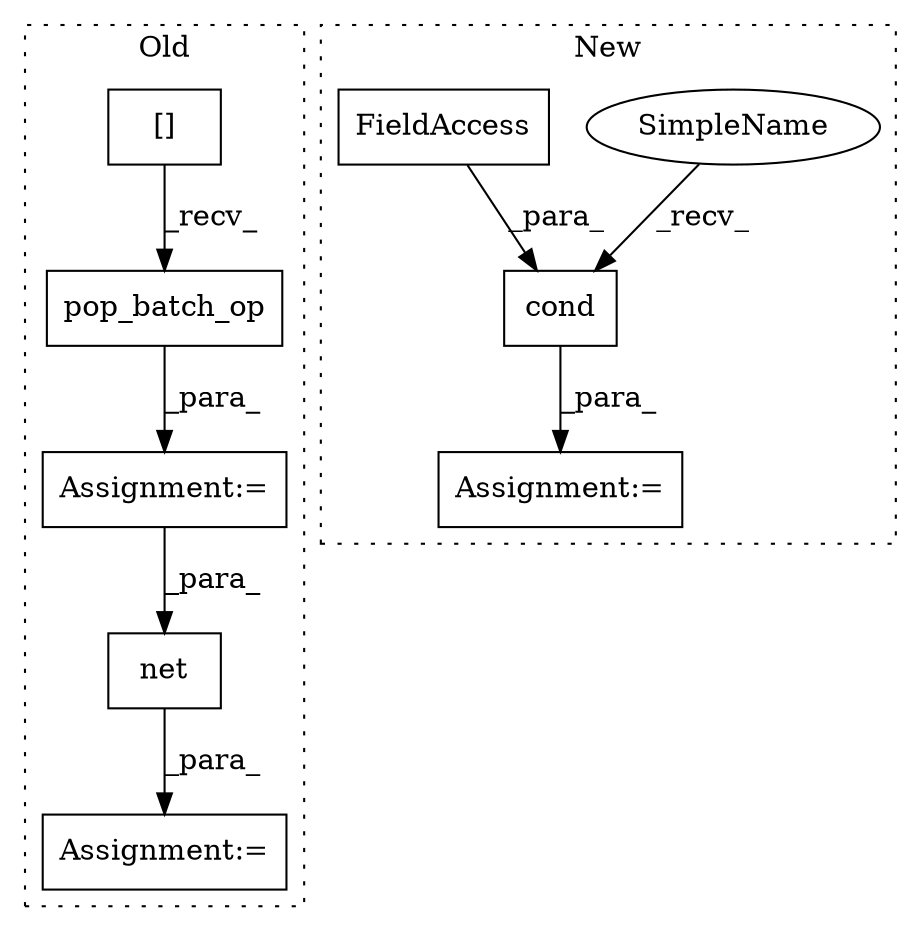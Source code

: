 digraph G {
subgraph cluster0 {
1 [label="pop_batch_op" a="32" s="8307" l="14" shape="box"];
3 [label="[]" a="2" s="8285,8305" l="19,1" shape="box"];
6 [label="Assignment:=" a="7" s="8400" l="1" shape="box"];
7 [label="Assignment:=" a="7" s="8332" l="1" shape="box"];
9 [label="net" a="32" s="8406,8432" l="4,1" shape="box"];
label = "Old";
style="dotted";
}
subgraph cluster1 {
2 [label="SimpleName" a="42" s="9817" l="10" shape="ellipse"];
4 [label="cond" a="32" s="9828,9894" l="5,1" shape="box"];
5 [label="FieldAccess" a="22" s="9833" l="18" shape="box"];
8 [label="Assignment:=" a="7" s="9815" l="2" shape="box"];
label = "New";
style="dotted";
}
1 -> 7 [label="_para_"];
2 -> 4 [label="_recv_"];
3 -> 1 [label="_recv_"];
4 -> 8 [label="_para_"];
5 -> 4 [label="_para_"];
7 -> 9 [label="_para_"];
9 -> 6 [label="_para_"];
}